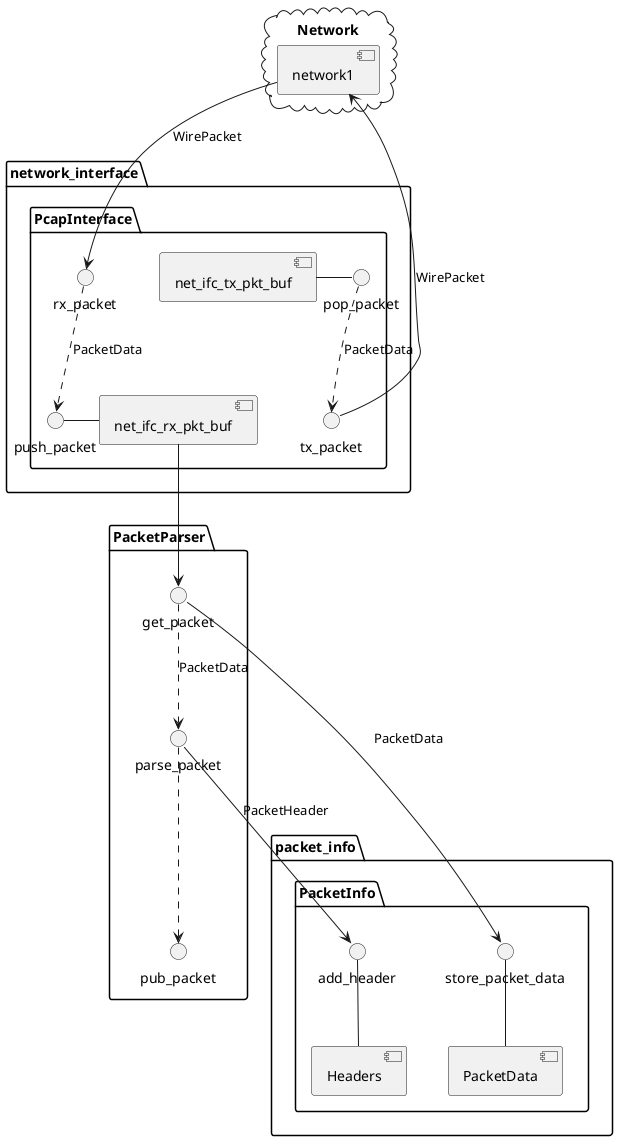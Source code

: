 @startuml Packet Processing Diagram

cloud "Network" {
    [network1]
}


package network_interface {
    package PcapInterface {
        () rx_packet
        () tx_packet
        () push_packet
        () pop_packet
        [net_ifc_rx_pkt_buf]
        [net_ifc_tx_pkt_buf]
    }
}
push_packet - [net_ifc_rx_pkt_buf]
[net_ifc_tx_pkt_buf] - pop_packet
[network1] --> rx_packet : WirePacket
[network1] <-- tx_packet : WirePacket
rx_packet ..> push_packet : PacketData

package PacketParser {
    () get_packet
    () parse_packet
    () pub_packet
}

get_packet ..> parse_packet : PacketData
parse_packet ..> pub_packet
[net_ifc_rx_pkt_buf] --> get_packet

package packet_info {
    package PacketInfo {
        [PacketData]
        [Headers]
        () store_packet_data
        () add_header
    }
}

store_packet_data -- [PacketData]
add_header -- [Headers]
get_packet --> store_packet_data : PacketData
parse_packet --> add_header : PacketHeader
pop_packet ..> tx_packet : PacketData


@enduml

